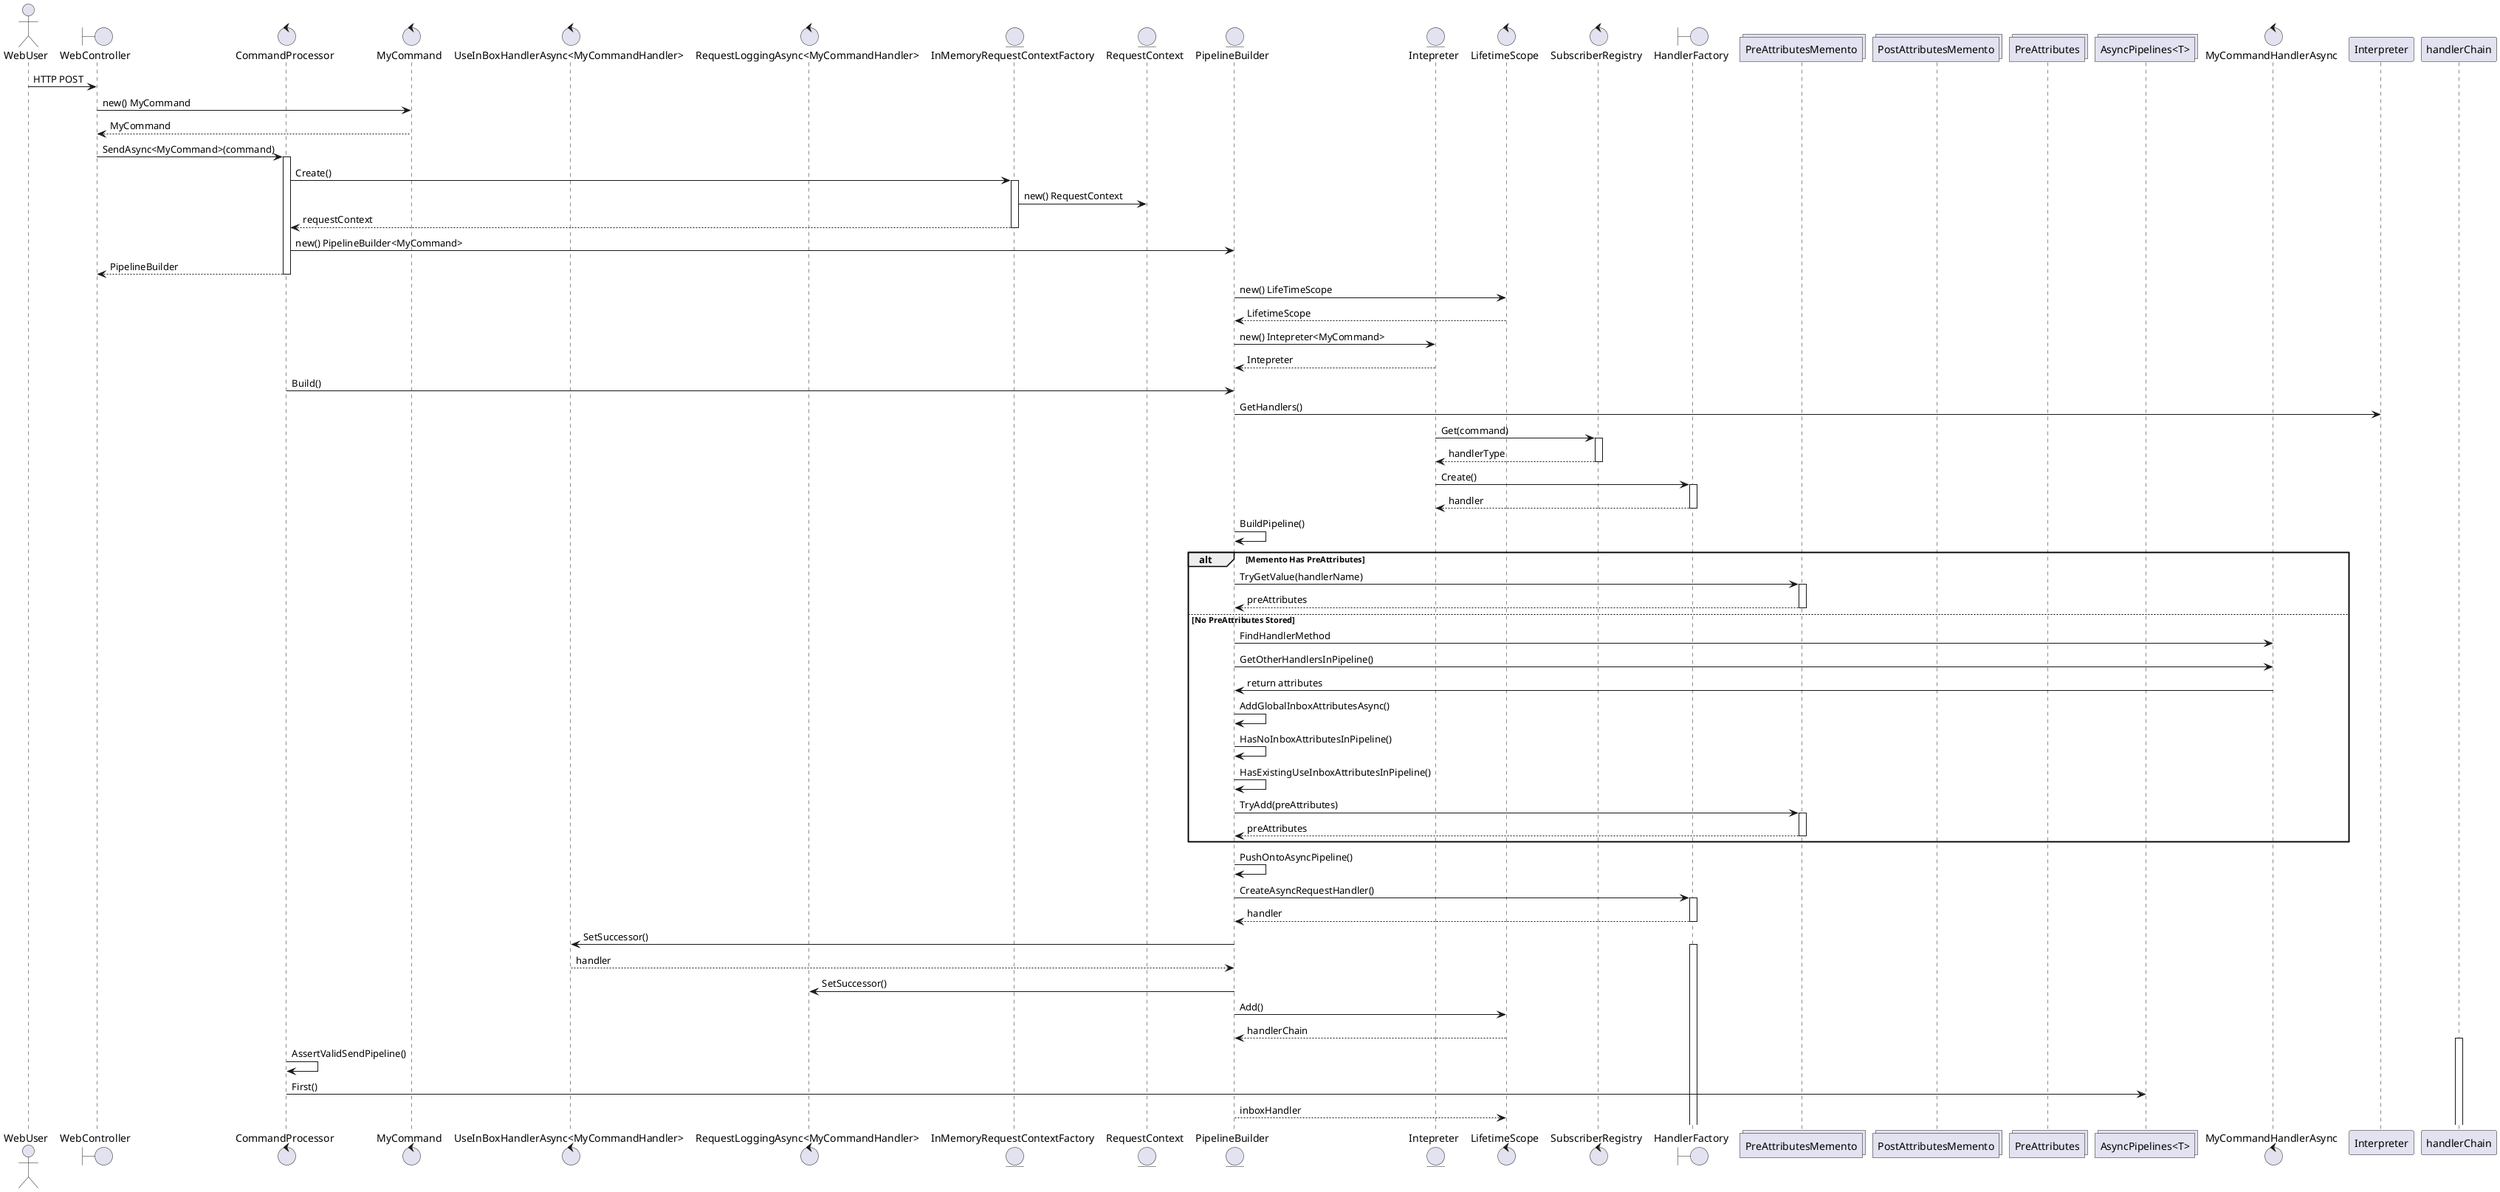 @startuml Brighter SendAsync Pipeline

actor WebUser
boundary WebController
control CommandProcessor
control MyCommand
control "UseInBoxHandlerAsync<MyCommandHandler>" as Inbox
control "RequestLoggingAsync<MyCommandHandler>" as Logger
entity InMemoryRequestContextFactory
entity RequestContext
entity PipelineBuilder
entity Intepreter
control LifetimeScope
control SubscriberRegistry
boundary HandlerFactory
collections PreAttributesMemento
collections PostAttributesMemento
collections PreAttributes
collections "AsyncPipelines<T>" as HandlerChain
control MyCommandHandlerAsync

WebUser -> WebController: HTTP POST
WebController -> MyCommand: new() MyCommand
return MyCommand
WebController -> CommandProcessor: SendAsync<MyCommand>(command)
activate CommandProcessor
CommandProcessor -> InMemoryRequestContextFactory: Create()
activate InMemoryRequestContextFactory
InMemoryRequestContextFactory -> RequestContext: new() RequestContext
return requestContext
CommandProcessor -> PipelineBuilder: new() PipelineBuilder<MyCommand>
return PipelineBuilder
PipelineBuilder -> LifetimeScope: new() LifeTimeScope
return LifetimeScope
PipelineBuilder -> Intepreter: new() Intepreter<MyCommand>
return Intepreter
CommandProcessor -> PipelineBuilder: Build()
PipelineBuilder -> Interpreter: GetHandlers()
Intepreter -> SubscriberRegistry: Get(command)
activate SubscriberRegistry
return handlerType
Intepreter -> HandlerFactory: Create()
activate HandlerFactory
return handler
PipelineBuilder -> PipelineBuilder: BuildPipeline()

alt Memento Has PreAttributes
    PipelineBuilder -> PreAttributesMemento: TryGetValue(handlerName)
    activate PreAttributesMemento
    return preAttributes
else No PreAttributes Stored
    PipelineBuilder -> MyCommandHandlerAsync: FindHandlerMethod
    PipelineBuilder -> MyCommandHandlerAsync: GetOtherHandlersInPipeline()
    PipelineBuilder <- MyCommandHandlerAsync: return attributes
    PipelineBuilder -> PipelineBuilder: AddGlobalInboxAttributesAsync()
    PipelineBuilder -> PipelineBuilder: HasNoInboxAttributesInPipeline()
    PipelineBuilder -> PipelineBuilder: HasExistingUseInboxAttributesInPipeline()
    PipelineBuilder -> PreAttributesMemento: TryAdd(preAttributes)
    activate PreAttributesMemento
    return preAttributes
end

PipelineBuilder -> PipelineBuilder: PushOntoAsyncPipeline()
PipelineBuilder -> HandlerFactory: CreateAsyncRequestHandler()
activate HandlerFactory
return handler
PipelineBuilder -> Inbox: SetSuccessor()
activate HandlerFactory
return handler
PipelineBuilder -> Logger: SetSuccessor()
PipelineBuilder -> LifetimeScope: Add()
deactivate Intepreter
deactivate LifetimeScope
return handlerChain
activate handlerChain

CommandProcessor -> CommandProcessor: AssertValidSendPipeline()
CommandProcessor -> HandlerChain: First()
return inboxHandler

@enduml




 






